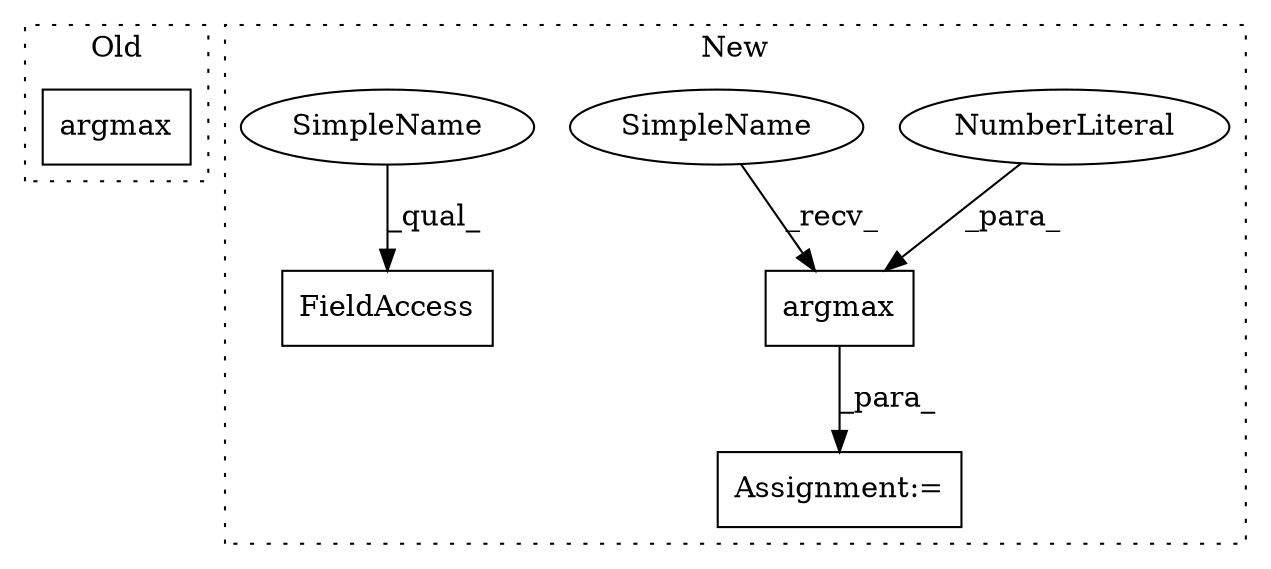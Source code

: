 digraph G {
subgraph cluster0 {
1 [label="argmax" a="32" s="1406,1414" l="7,1" shape="box"];
label = "Old";
style="dotted";
}
subgraph cluster1 {
2 [label="argmax" a="32" s="888,906" l="7,1" shape="box"];
3 [label="Assignment:=" a="7" s="1586" l="1" shape="box"];
4 [label="NumberLiteral" a="34" s="905" l="1" shape="ellipse"];
5 [label="FieldAccess" a="22" s="1660" l="11" shape="box"];
6 [label="SimpleName" a="42" s="882" l="5" shape="ellipse"];
7 [label="SimpleName" a="42" s="1660" l="5" shape="ellipse"];
label = "New";
style="dotted";
}
2 -> 3 [label="_para_"];
4 -> 2 [label="_para_"];
6 -> 2 [label="_recv_"];
7 -> 5 [label="_qual_"];
}